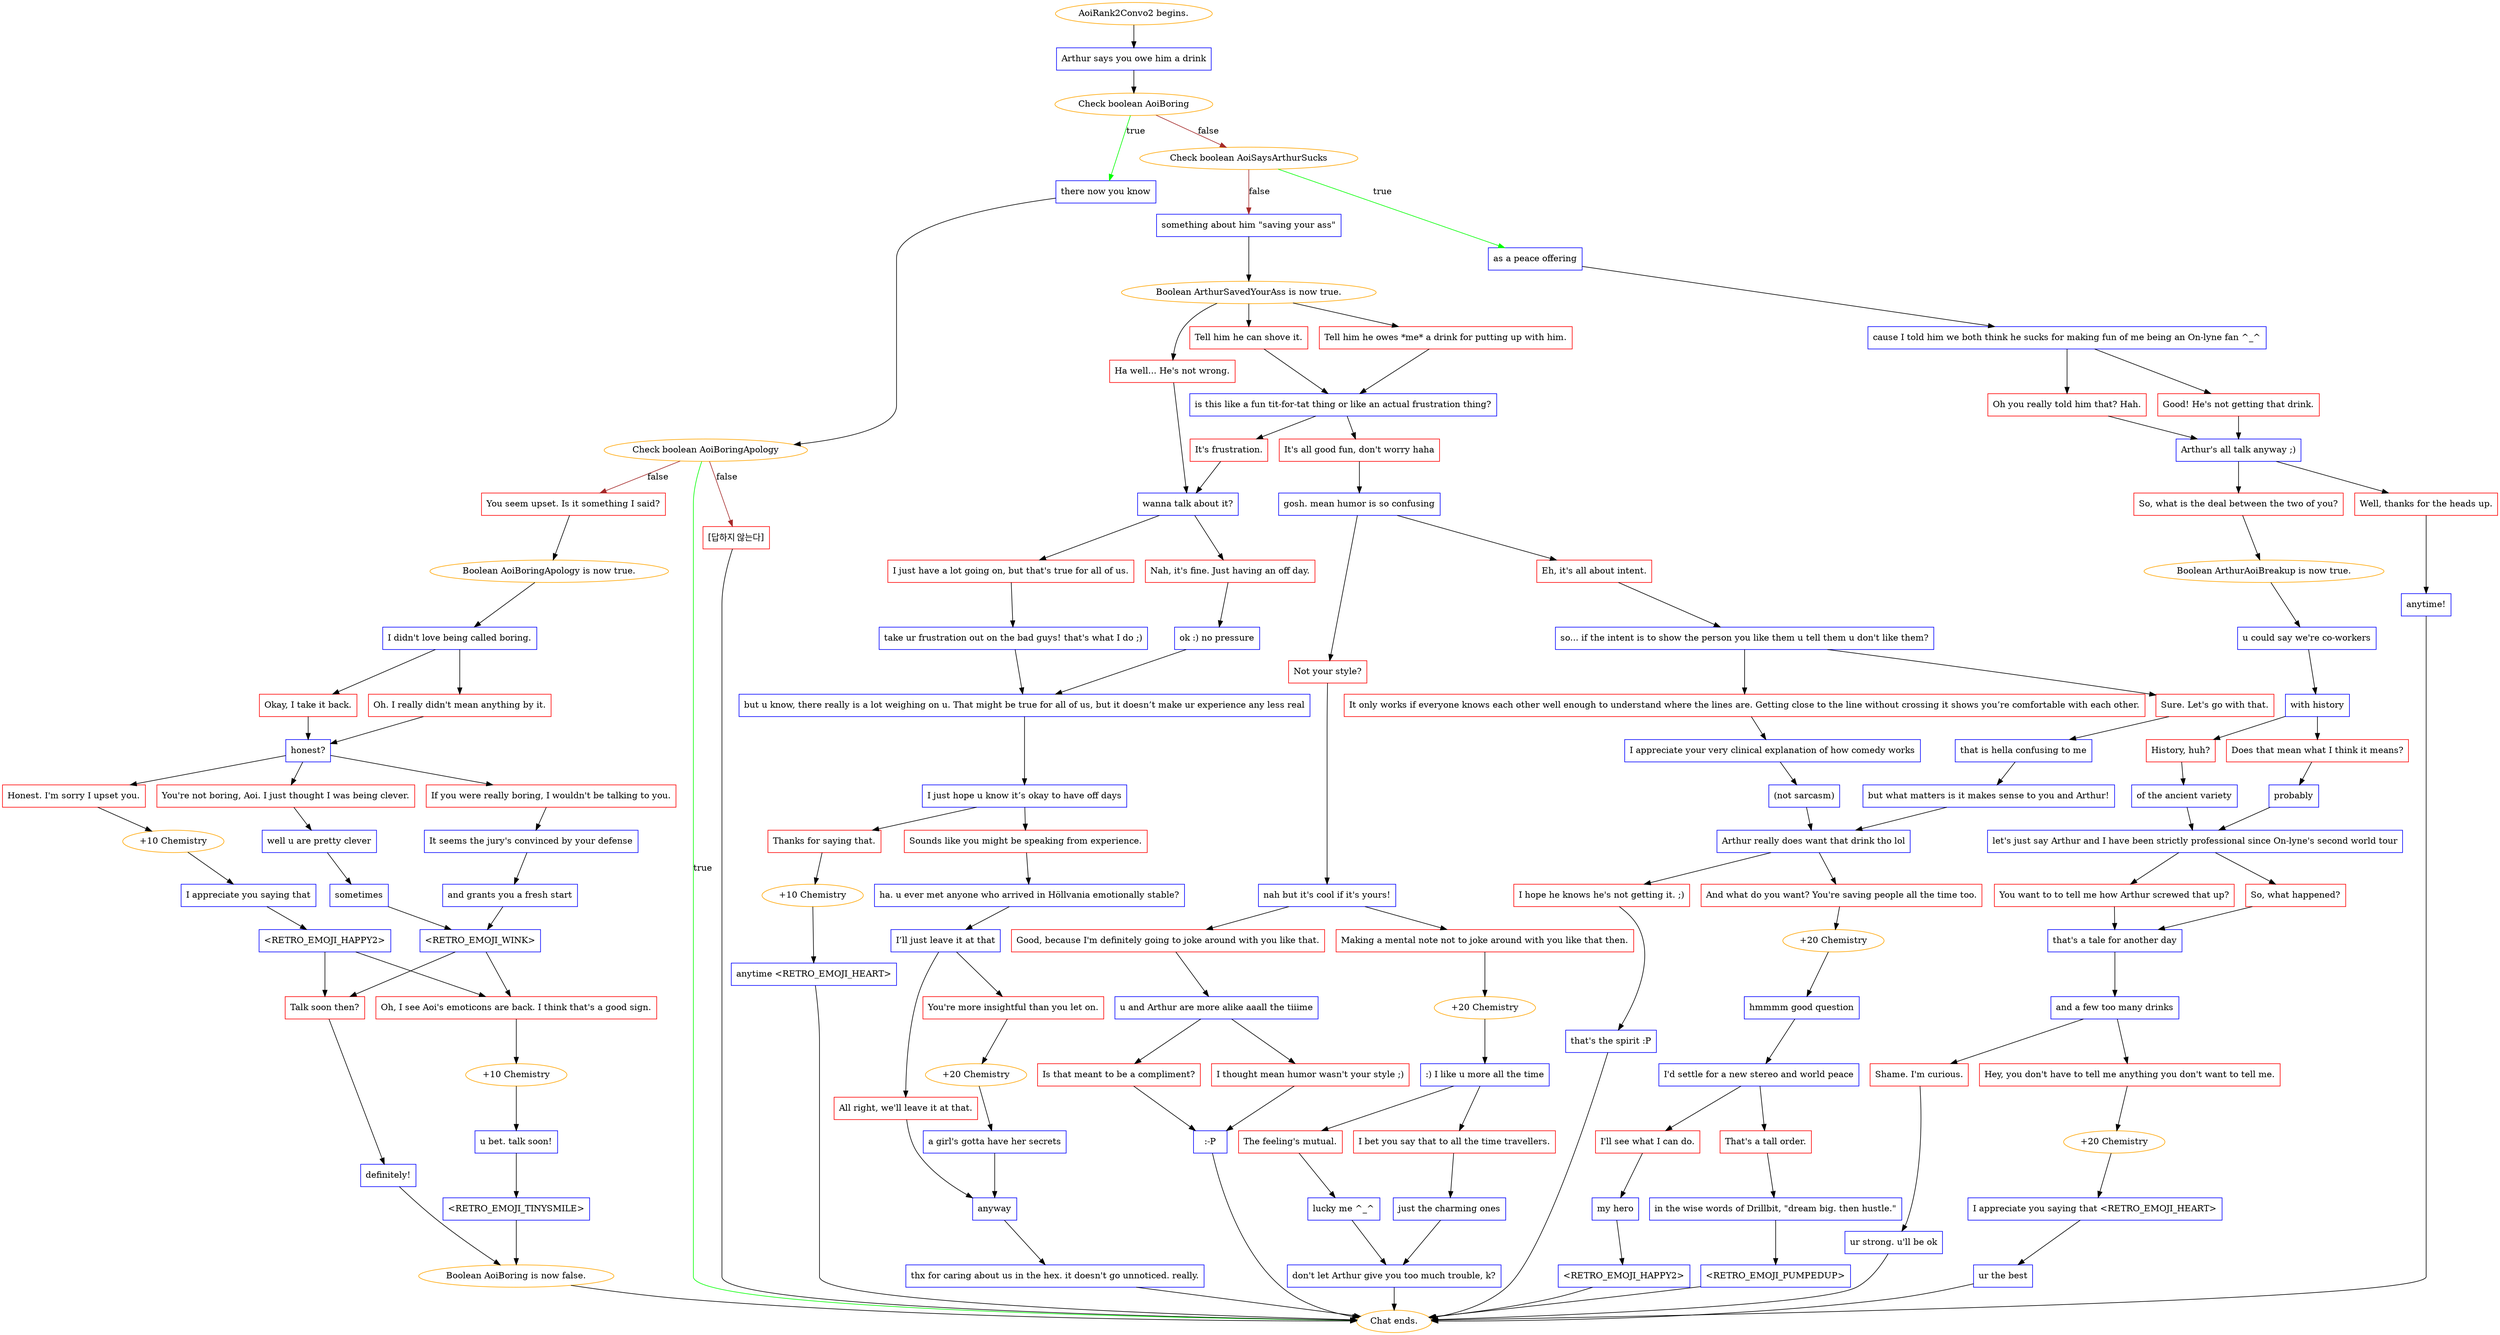 digraph {
	"AoiRank2Convo2 begins." [color=orange];
		"AoiRank2Convo2 begins." -> j3610448067;
	j3610448067 [label="Arthur says you owe him a drink",shape=box,color=blue];
		j3610448067 -> j1813516089;
	j1813516089 [label="Check boolean AoiBoring",color=orange];
		j1813516089 -> j1325399571 [label=true,color=green];
		j1813516089 -> j465871379 [label=false,color=brown];
	j1325399571 [label="there now you know",shape=box,color=blue];
		j1325399571 -> j2848214661;
	j465871379 [label="Check boolean AoiSaysArthurSucks",color=orange];
		j465871379 -> j1214232800 [label=true,color=green];
		j465871379 -> j2253826023 [label=false,color=brown];
	j2848214661 [label="Check boolean AoiBoringApology",color=orange];
		j2848214661 -> "Chat ends." [label=true,color=green];
		j2848214661 -> j136816258 [label=false,color=brown];
		j2848214661 -> j1205293155 [label=false,color=brown];
	j1214232800 [label="as a peace offering",shape=box,color=blue];
		j1214232800 -> j1245021011;
	j2253826023 [label="something about him \"saving your ass\"",shape=box,color=blue];
		j2253826023 -> j181488844;
	"Chat ends." [color=orange];
	j136816258 [label="You seem upset. Is it something I said?",shape=box,color=red];
		j136816258 -> j367990533;
	j1205293155 [label="[답하지 않는다]",shape=box,color=red];
		j1205293155 -> "Chat ends.";
	j1245021011 [label="cause I told him we both think he sucks for making fun of me being an On-lyne fan ^_^",shape=box,color=blue];
		j1245021011 -> j3488294091;
		j1245021011 -> j1592429078;
	j181488844 [label="Boolean ArthurSavedYourAss is now true.",color=orange];
		j181488844 -> j3257566181;
		j181488844 -> j3243611821;
		j181488844 -> j1230562818;
	j367990533 [label="Boolean AoiBoringApology is now true.",color=orange];
		j367990533 -> j2506232025;
	j3488294091 [label="Good! He's not getting that drink.",shape=box,color=red];
		j3488294091 -> j1271560218;
	j1592429078 [label="Oh you really told him that? Hah.",shape=box,color=red];
		j1592429078 -> j1271560218;
	j3257566181 [label="Ha well... He's not wrong.",shape=box,color=red];
		j3257566181 -> j2851777180;
	j3243611821 [label="Tell him he can shove it.",shape=box,color=red];
		j3243611821 -> j1865663389;
	j1230562818 [label="Tell him he owes *me* a drink for putting up with him.",shape=box,color=red];
		j1230562818 -> j1865663389;
	j2506232025 [label="I didn't love being called boring.",shape=box,color=blue];
		j2506232025 -> j3867109740;
		j2506232025 -> j3899629175;
	j1271560218 [label="Arthur's all talk anyway ;)",shape=box,color=blue];
		j1271560218 -> j3416149192;
		j1271560218 -> j3438007763;
	j2851777180 [label="wanna talk about it?",shape=box,color=blue];
		j2851777180 -> j2246646204;
		j2851777180 -> j1999569275;
	j1865663389 [label="is this like a fun tit-for-tat thing or like an actual frustration thing?",shape=box,color=blue];
		j1865663389 -> j4021461815;
		j1865663389 -> j1808633928;
	j3867109740 [label="Oh. I really didn't mean anything by it.",shape=box,color=red];
		j3867109740 -> j764823736;
	j3899629175 [label="Okay, I take it back.",shape=box,color=red];
		j3899629175 -> j764823736;
	j3416149192 [label="Well, thanks for the heads up.",shape=box,color=red];
		j3416149192 -> j1552536200;
	j3438007763 [label="So, what is the deal between the two of you?",shape=box,color=red];
		j3438007763 -> j1065283934;
	j2246646204 [label="Nah, it's fine. Just having an off day.",shape=box,color=red];
		j2246646204 -> j3951591869;
	j1999569275 [label="I just have a lot going on, but that's true for all of us.",shape=box,color=red];
		j1999569275 -> j229959432;
	j4021461815 [label="It's frustration.",shape=box,color=red];
		j4021461815 -> j2851777180;
	j1808633928 [label="It's all good fun, don't worry haha",shape=box,color=red];
		j1808633928 -> j3923649746;
	j764823736 [label="honest?",shape=box,color=blue];
		j764823736 -> j1332677590;
		j764823736 -> j1350164564;
		j764823736 -> j139715619;
	j1552536200 [label="anytime!",shape=box,color=blue];
		j1552536200 -> "Chat ends.";
	j1065283934 [label="Boolean ArthurAoiBreakup is now true.",color=orange];
		j1065283934 -> j781876270;
	j3951591869 [label="ok :) no pressure",shape=box,color=blue];
		j3951591869 -> j4093980684;
	j229959432 [label="take ur frustration out on the bad guys! that's what I do ;)",shape=box,color=blue];
		j229959432 -> j4093980684;
	j3923649746 [label="gosh. mean humor is so confusing",shape=box,color=blue];
		j3923649746 -> j328106559;
		j3923649746 -> j3385260719;
	j1332677590 [label="Honest. I'm sorry I upset you.",shape=box,color=red];
		j1332677590 -> j172226901;
	j1350164564 [label="You're not boring, Aoi. I just thought I was being clever.",shape=box,color=red];
		j1350164564 -> j53116463;
	j139715619 [label="If you were really boring, I wouldn't be talking to you.",shape=box,color=red];
		j139715619 -> j3394904544;
	j781876270 [label="u could say we're co-workers",shape=box,color=blue];
		j781876270 -> j2058818801;
	j4093980684 [label="but u know, there really is a lot weighing on u. That might be true for all of us, but it doesn’t make ur experience any less real",shape=box,color=blue];
		j4093980684 -> j2608220517;
	j328106559 [label="Not your style?",shape=box,color=red];
		j328106559 -> j3278664010;
	j3385260719 [label="Eh, it's all about intent.",shape=box,color=red];
		j3385260719 -> j2918043422;
	j172226901 [label="+10 Chemistry",color=orange];
		j172226901 -> j3224049802;
	j53116463 [label="well u are pretty clever",shape=box,color=blue];
		j53116463 -> j2945938429;
	j3394904544 [label="It seems the jury's convinced by your defense",shape=box,color=blue];
		j3394904544 -> j706452140;
	j2058818801 [label="with history",shape=box,color=blue];
		j2058818801 -> j1130870135;
		j2058818801 -> j3643390989;
	j2608220517 [label="I just hope u know it’s okay to have off days",shape=box,color=blue];
		j2608220517 -> j3932866261;
		j2608220517 -> j25150694;
	j3278664010 [label="nah but it's cool if it's yours!",shape=box,color=blue];
		j3278664010 -> j4009883477;
		j3278664010 -> j3152693041;
	j2918043422 [label="so... if the intent is to show the person you like them u tell them u don't like them?",shape=box,color=blue];
		j2918043422 -> j1570117106;
		j2918043422 -> j506084378;
	j3224049802 [label="I appreciate you saying that",shape=box,color=blue];
		j3224049802 -> j915643679;
	j2945938429 [label="sometimes",shape=box,color=blue];
		j2945938429 -> j242158032;
	j706452140 [label="and grants you a fresh start",shape=box,color=blue];
		j706452140 -> j242158032;
	j1130870135 [label="Does that mean what I think it means?",shape=box,color=red];
		j1130870135 -> j340065261;
	j3643390989 [label="History, huh?",shape=box,color=red];
		j3643390989 -> j1750988724;
	j3932866261 [label="Thanks for saying that.",shape=box,color=red];
		j3932866261 -> j1833487828;
	j25150694 [label="Sounds like you might be speaking from experience.",shape=box,color=red];
		j25150694 -> j2296365979;
	j4009883477 [label="Making a mental note not to joke around with you like that then.",shape=box,color=red];
		j4009883477 -> j898440258;
	j3152693041 [label="Good, because I'm definitely going to joke around with you like that.",shape=box,color=red];
		j3152693041 -> j3334231391;
	j1570117106 [label="It only works if everyone knows each other well enough to understand where the lines are. Getting close to the line without crossing it shows you’re comfortable with each other.",shape=box,color=red];
		j1570117106 -> j2621087861;
	j506084378 [label="Sure. Let's go with that.",shape=box,color=red];
		j506084378 -> j841987376;
	j915643679 [label="<RETRO_EMOJI_HAPPY2>",shape=box,color=blue];
		j915643679 -> j2660287534;
		j915643679 -> j654668171;
	j242158032 [label="<RETRO_EMOJI_WINK>",shape=box,color=blue];
		j242158032 -> j2660287534;
		j242158032 -> j654668171;
	j340065261 [label="probably",shape=box,color=blue];
		j340065261 -> j4172844521;
	j1750988724 [label="of the ancient variety",shape=box,color=blue];
		j1750988724 -> j4172844521;
	j1833487828 [label="+10 Chemistry",color=orange];
		j1833487828 -> j3451104492;
	j2296365979 [label="ha. u ever met anyone who arrived in Höllvania emotionally stable?",shape=box,color=blue];
		j2296365979 -> j3085321616;
	j898440258 [label="+20 Chemistry",color=orange];
		j898440258 -> j3897416785;
	j3334231391 [label="u and Arthur are more alike aaall the tiiime",shape=box,color=blue];
		j3334231391 -> j1834765114;
		j3334231391 -> j2426325530;
	j2621087861 [label="I appreciate your very clinical explanation of how comedy works",shape=box,color=blue];
		j2621087861 -> j1491142571;
	j841987376 [label="that is hella confusing to me",shape=box,color=blue];
		j841987376 -> j3595571371;
	j2660287534 [label="Talk soon then?",shape=box,color=red];
		j2660287534 -> j229726318;
	j654668171 [label="Oh, I see Aoi's emoticons are back. I think that's a good sign.",shape=box,color=red];
		j654668171 -> j3155712559;
	j4172844521 [label="let's just say Arthur and I have been strictly professional since On-lyne's second world tour",shape=box,color=blue];
		j4172844521 -> j1396427920;
		j4172844521 -> j3236357474;
	j3451104492 [label="anytime <RETRO_EMOJI_HEART>",shape=box,color=blue];
		j3451104492 -> "Chat ends.";
	j3085321616 [label="I’ll just leave it at that",shape=box,color=blue];
		j3085321616 -> j4285284702;
		j3085321616 -> j2682660706;
	j3897416785 [label=":) I like u more all the time",shape=box,color=blue];
		j3897416785 -> j559555190;
		j3897416785 -> j2269986465;
	j1834765114 [label="Is that meant to be a compliment?",shape=box,color=red];
		j1834765114 -> j3282717222;
	j2426325530 [label="I thought mean humor wasn't your style ;)",shape=box,color=red];
		j2426325530 -> j3282717222;
	j1491142571 [label="(not sarcasm)",shape=box,color=blue];
		j1491142571 -> j2627872179;
	j3595571371 [label="but what matters is it makes sense to you and Arthur!",shape=box,color=blue];
		j3595571371 -> j2627872179;
	j229726318 [label="definitely!",shape=box,color=blue];
		j229726318 -> j1984221796;
	j3155712559 [label="+10 Chemistry",color=orange];
		j3155712559 -> j1632428882;
	j1396427920 [label="So, what happened?",shape=box,color=red];
		j1396427920 -> j2504291953;
	j3236357474 [label="You want to to tell me how Arthur screwed that up?",shape=box,color=red];
		j3236357474 -> j2504291953;
	j4285284702 [label="You're more insightful than you let on.",shape=box,color=red];
		j4285284702 -> j912141325;
	j2682660706 [label="All right, we'll leave it at that.",shape=box,color=red];
		j2682660706 -> j3484246279;
	j559555190 [label="The feeling's mutual.",shape=box,color=red];
		j559555190 -> j4257808978;
	j2269986465 [label="I bet you say that to all the time travellers.",shape=box,color=red];
		j2269986465 -> j2450661076;
	j3282717222 [label=":-P",shape=box,color=blue];
		j3282717222 -> "Chat ends.";
	j2627872179 [label="Arthur really does want that drink tho lol",shape=box,color=blue];
		j2627872179 -> j2913346780;
		j2627872179 -> j1267599884;
	j1984221796 [label="Boolean AoiBoring is now false.",color=orange];
		j1984221796 -> "Chat ends.";
	j1632428882 [label="u bet. talk soon!",shape=box,color=blue];
		j1632428882 -> j3248434141;
	j2504291953 [label="that's a tale for another day",shape=box,color=blue];
		j2504291953 -> j3177750624;
	j912141325 [label="+20 Chemistry",color=orange];
		j912141325 -> j3123529774;
	j3484246279 [label="anyway",shape=box,color=blue];
		j3484246279 -> j785812225;
	j4257808978 [label="lucky me ^_^",shape=box,color=blue];
		j4257808978 -> j3115068866;
	j2450661076 [label="just the charming ones",shape=box,color=blue];
		j2450661076 -> j3115068866;
	j2913346780 [label="I hope he knows he's not getting it. ;)",shape=box,color=red];
		j2913346780 -> j1526260898;
	j1267599884 [label="And what do you want? You're saving people all the time too.",shape=box,color=red];
		j1267599884 -> j1897099191;
	j3248434141 [label="<RETRO_EMOJI_TINYSMILE>",shape=box,color=blue];
		j3248434141 -> j1984221796;
	j3177750624 [label="and a few too many drinks",shape=box,color=blue];
		j3177750624 -> j188808242;
		j3177750624 -> j1222607812;
	j3123529774 [label="a girl's gotta have her secrets",shape=box,color=blue];
		j3123529774 -> j3484246279;
	j785812225 [label="thx for caring about us in the hex. it doesn't go unnoticed. really.",shape=box,color=blue];
		j785812225 -> "Chat ends.";
	j3115068866 [label="don't let Arthur give you too much trouble, k?",shape=box,color=blue];
		j3115068866 -> "Chat ends.";
	j1526260898 [label="that's the spirit :P",shape=box,color=blue];
		j1526260898 -> "Chat ends.";
	j1897099191 [label="+20 Chemistry",color=orange];
		j1897099191 -> j2981072129;
	j188808242 [label="Hey, you don't have to tell me anything you don't want to tell me.",shape=box,color=red];
		j188808242 -> j3676289788;
	j1222607812 [label="Shame. I'm curious.",shape=box,color=red];
		j1222607812 -> j3799905990;
	j2981072129 [label="hmmmm good question",shape=box,color=blue];
		j2981072129 -> j576339233;
	j3676289788 [label="+20 Chemistry",color=orange];
		j3676289788 -> j1019021683;
	j3799905990 [label="ur strong. u'll be ok",shape=box,color=blue];
		j3799905990 -> "Chat ends.";
	j576339233 [label="I'd settle for a new stereo and world peace",shape=box,color=blue];
		j576339233 -> j3225828867;
		j576339233 -> j127267254;
	j1019021683 [label="I appreciate you saying that <RETRO_EMOJI_HEART>",shape=box,color=blue];
		j1019021683 -> j3398839452;
	j3225828867 [label="I'll see what I can do.",shape=box,color=red];
		j3225828867 -> j3807211051;
	j127267254 [label="That's a tall order.",shape=box,color=red];
		j127267254 -> j850386167;
	j3398839452 [label="ur the best",shape=box,color=blue];
		j3398839452 -> "Chat ends.";
	j3807211051 [label="my hero",shape=box,color=blue];
		j3807211051 -> j2682020255;
	j850386167 [label="in the wise words of Drillbit, \"dream big. then hustle.\"",shape=box,color=blue];
		j850386167 -> j2705132100;
	j2682020255 [label="<RETRO_EMOJI_HAPPY2>",shape=box,color=blue];
		j2682020255 -> "Chat ends.";
	j2705132100 [label="<RETRO_EMOJI_PUMPEDUP>",shape=box,color=blue];
		j2705132100 -> "Chat ends.";
}
